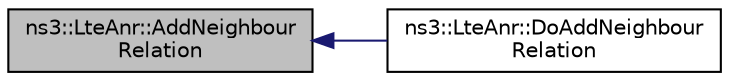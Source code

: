 digraph "ns3::LteAnr::AddNeighbourRelation"
{
  edge [fontname="Helvetica",fontsize="10",labelfontname="Helvetica",labelfontsize="10"];
  node [fontname="Helvetica",fontsize="10",shape=record];
  rankdir="LR";
  Node1 [label="ns3::LteAnr::AddNeighbour\lRelation",height=0.2,width=0.4,color="black", fillcolor="grey75", style="filled", fontcolor="black"];
  Node1 -> Node2 [dir="back",color="midnightblue",fontsize="10",style="solid"];
  Node2 [label="ns3::LteAnr::DoAddNeighbour\lRelation",height=0.2,width=0.4,color="black", fillcolor="white", style="filled",URL="$d5/dcc/classns3_1_1LteAnr.html#a938fd5dabbd1367a1867fdc73e18a33c",tooltip="Implementation of LteAnrSapProvider::AddNeighbourRelation. "];
}
